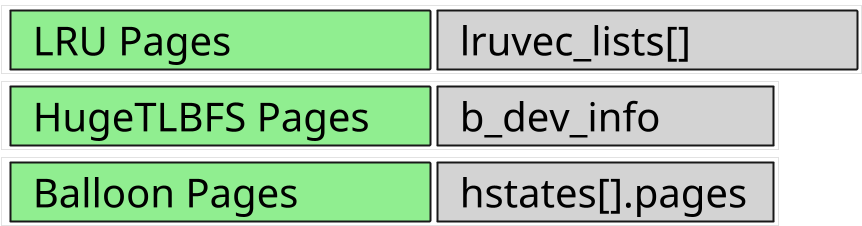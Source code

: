 @startuml

scale 1/5
skinparam Component {
    FontSize 200
    BackgroundColor SkyBlue
    BorderThickness 10
    Style rectangle
}

skinparam Rectangle {
    FontSize 0
    BackgroundColor transparent
    BorderThickness 0
}

skinparam Note {
    FontSize 200
    BackgroundColor transparent
    BorderThickness 0
}

rectangle r1 {
    component "  LRU Pages\t\t\t" as r1_c1 #LightGreen
    component "  lruvec_lists[]\t\t" as r1_c2 #LightGrey

    r1_c1-right[hidden]-r1_c2
}

rectangle r2 {
    component "  HugeTLBFS Pages\t" as r2_c1 #LightGreen
    component "  b_dev_info\t\t" as r2_c2 #LightGrey

    r2_c1-right[hidden]-r2_c2
}

rectangle r3 {
    component "  Balloon Pages\t\t" as r3_c1 #LightGreen
    component "  hstates[].pages\t" as r3_c2 #LightGrey

    r3_c1-right[hidden]-r3_c2
}

r1-down[hidden]-r2
r2-down[hidden]-r3

@enduml